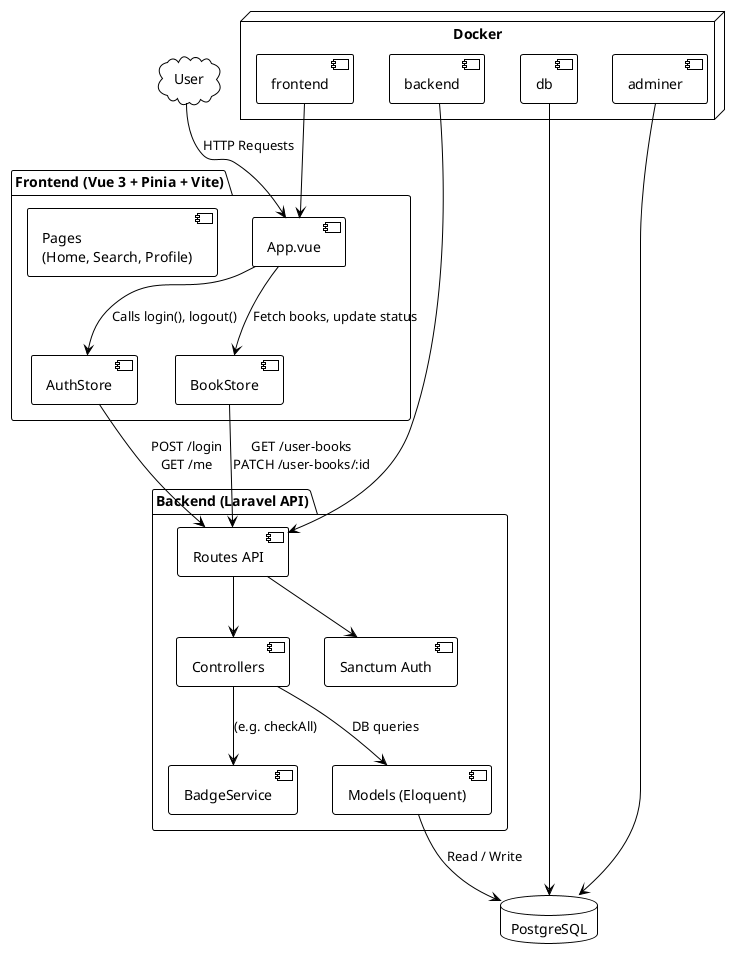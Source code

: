@startuml
!theme plain

cloud "User" as User

package "Frontend (Vue 3 + Pinia + Vite)" {
  component "App.vue"
  component "Pages\n(Home, Search, Profile)"
  component "AuthStore"
  component "BookStore"
}

package "Backend (Laravel API)" {
  component "Controllers"
  component "Routes API"
  component "Sanctum Auth"
  component "BadgeService"
  component "Models (Eloquent)"
}

database "PostgreSQL" as DB

node "Docker" {
  [frontend]
  [backend]
  [db]
  [adminer]
}

User --> "App.vue" : HTTP Requests
"App.vue" --> "AuthStore" : Calls login(), logout()
"App.vue" --> "BookStore" : Fetch books, update status

"AuthStore" --> "Routes API" : POST /login\nGET /me
"BookStore" --> "Routes API" : GET /user-books\nPATCH /user-books/:id

"Routes API" --> "Sanctum Auth"
"Routes API" --> "Controllers"
"Controllers" --> "BadgeService" : (e.g. checkAll)
"Controllers" --> "Models (Eloquent)" : DB queries
"Models (Eloquent)" --> DB : Read / Write

[frontend] --> "App.vue"
[backend] --> "Routes API"
[db] --> DB
[adminer] --> DB

@enduml
